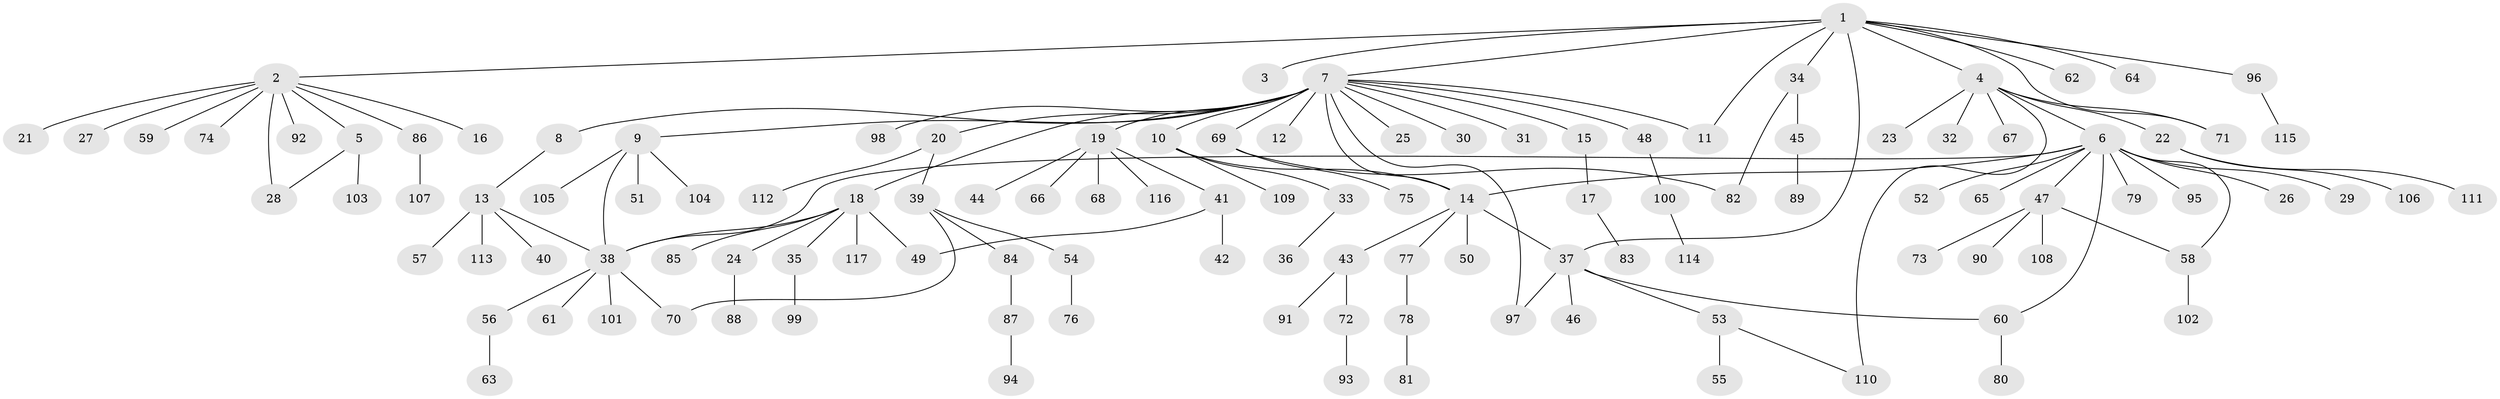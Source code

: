 // coarse degree distribution, {11: 0.022727272727272728, 9: 0.011363636363636364, 1: 0.6136363636363636, 7: 0.03409090909090909, 3: 0.09090909090909091, 17: 0.011363636363636364, 2: 0.125, 4: 0.056818181818181816, 6: 0.022727272727272728, 5: 0.011363636363636364}
// Generated by graph-tools (version 1.1) at 2025/51/02/27/25 19:51:54]
// undirected, 117 vertices, 132 edges
graph export_dot {
graph [start="1"]
  node [color=gray90,style=filled];
  1;
  2;
  3;
  4;
  5;
  6;
  7;
  8;
  9;
  10;
  11;
  12;
  13;
  14;
  15;
  16;
  17;
  18;
  19;
  20;
  21;
  22;
  23;
  24;
  25;
  26;
  27;
  28;
  29;
  30;
  31;
  32;
  33;
  34;
  35;
  36;
  37;
  38;
  39;
  40;
  41;
  42;
  43;
  44;
  45;
  46;
  47;
  48;
  49;
  50;
  51;
  52;
  53;
  54;
  55;
  56;
  57;
  58;
  59;
  60;
  61;
  62;
  63;
  64;
  65;
  66;
  67;
  68;
  69;
  70;
  71;
  72;
  73;
  74;
  75;
  76;
  77;
  78;
  79;
  80;
  81;
  82;
  83;
  84;
  85;
  86;
  87;
  88;
  89;
  90;
  91;
  92;
  93;
  94;
  95;
  96;
  97;
  98;
  99;
  100;
  101;
  102;
  103;
  104;
  105;
  106;
  107;
  108;
  109;
  110;
  111;
  112;
  113;
  114;
  115;
  116;
  117;
  1 -- 2;
  1 -- 3;
  1 -- 4;
  1 -- 7;
  1 -- 11;
  1 -- 34;
  1 -- 37;
  1 -- 62;
  1 -- 64;
  1 -- 71;
  1 -- 96;
  2 -- 5;
  2 -- 16;
  2 -- 21;
  2 -- 27;
  2 -- 28;
  2 -- 59;
  2 -- 74;
  2 -- 86;
  2 -- 92;
  4 -- 6;
  4 -- 22;
  4 -- 23;
  4 -- 32;
  4 -- 67;
  4 -- 71;
  4 -- 110;
  5 -- 28;
  5 -- 103;
  6 -- 14;
  6 -- 26;
  6 -- 29;
  6 -- 38;
  6 -- 47;
  6 -- 52;
  6 -- 58;
  6 -- 60;
  6 -- 65;
  6 -- 79;
  6 -- 95;
  7 -- 8;
  7 -- 9;
  7 -- 10;
  7 -- 11;
  7 -- 12;
  7 -- 14;
  7 -- 15;
  7 -- 18;
  7 -- 19;
  7 -- 20;
  7 -- 25;
  7 -- 30;
  7 -- 31;
  7 -- 48;
  7 -- 69;
  7 -- 97;
  7 -- 98;
  8 -- 13;
  9 -- 38;
  9 -- 51;
  9 -- 104;
  9 -- 105;
  10 -- 14;
  10 -- 33;
  10 -- 109;
  13 -- 38;
  13 -- 40;
  13 -- 57;
  13 -- 113;
  14 -- 37;
  14 -- 43;
  14 -- 50;
  14 -- 77;
  15 -- 17;
  17 -- 83;
  18 -- 24;
  18 -- 35;
  18 -- 38;
  18 -- 49;
  18 -- 85;
  18 -- 117;
  19 -- 41;
  19 -- 44;
  19 -- 66;
  19 -- 68;
  19 -- 116;
  20 -- 39;
  20 -- 112;
  22 -- 106;
  22 -- 111;
  24 -- 88;
  33 -- 36;
  34 -- 45;
  34 -- 82;
  35 -- 99;
  37 -- 46;
  37 -- 53;
  37 -- 60;
  37 -- 97;
  38 -- 56;
  38 -- 61;
  38 -- 70;
  38 -- 101;
  39 -- 54;
  39 -- 70;
  39 -- 84;
  41 -- 42;
  41 -- 49;
  43 -- 72;
  43 -- 91;
  45 -- 89;
  47 -- 58;
  47 -- 73;
  47 -- 90;
  47 -- 108;
  48 -- 100;
  53 -- 55;
  53 -- 110;
  54 -- 76;
  56 -- 63;
  58 -- 102;
  60 -- 80;
  69 -- 75;
  69 -- 82;
  72 -- 93;
  77 -- 78;
  78 -- 81;
  84 -- 87;
  86 -- 107;
  87 -- 94;
  96 -- 115;
  100 -- 114;
}
